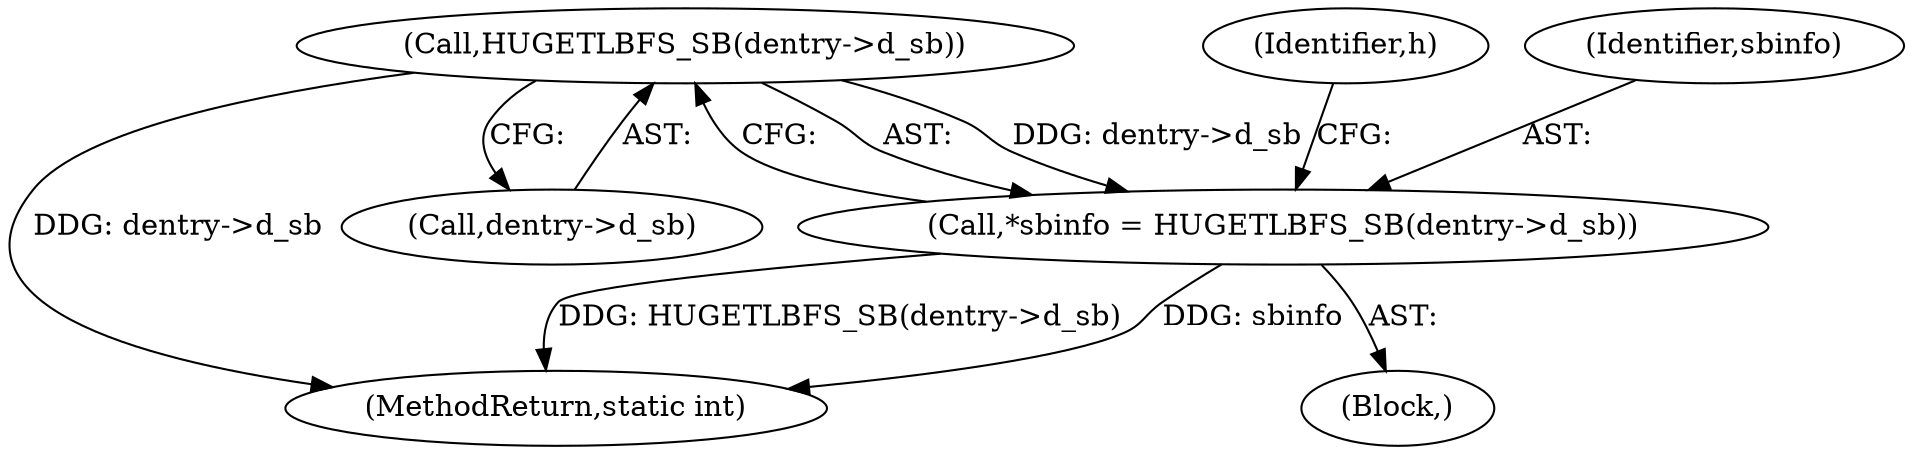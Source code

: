 digraph "0_linux_90481622d75715bfcb68501280a917dbfe516029_3@pointer" {
"1000108" [label="(Call,HUGETLBFS_SB(dentry->d_sb))"];
"1000106" [label="(Call,*sbinfo = HUGETLBFS_SB(dentry->d_sb))"];
"1000114" [label="(Identifier,h)"];
"1000106" [label="(Call,*sbinfo = HUGETLBFS_SB(dentry->d_sb))"];
"1000104" [label="(Block,)"];
"1000108" [label="(Call,HUGETLBFS_SB(dentry->d_sb))"];
"1000107" [label="(Identifier,sbinfo)"];
"1000215" [label="(MethodReturn,static int)"];
"1000109" [label="(Call,dentry->d_sb)"];
"1000108" -> "1000106"  [label="AST: "];
"1000108" -> "1000109"  [label="CFG: "];
"1000109" -> "1000108"  [label="AST: "];
"1000106" -> "1000108"  [label="CFG: "];
"1000108" -> "1000215"  [label="DDG: dentry->d_sb"];
"1000108" -> "1000106"  [label="DDG: dentry->d_sb"];
"1000106" -> "1000104"  [label="AST: "];
"1000107" -> "1000106"  [label="AST: "];
"1000114" -> "1000106"  [label="CFG: "];
"1000106" -> "1000215"  [label="DDG: HUGETLBFS_SB(dentry->d_sb)"];
"1000106" -> "1000215"  [label="DDG: sbinfo"];
}
